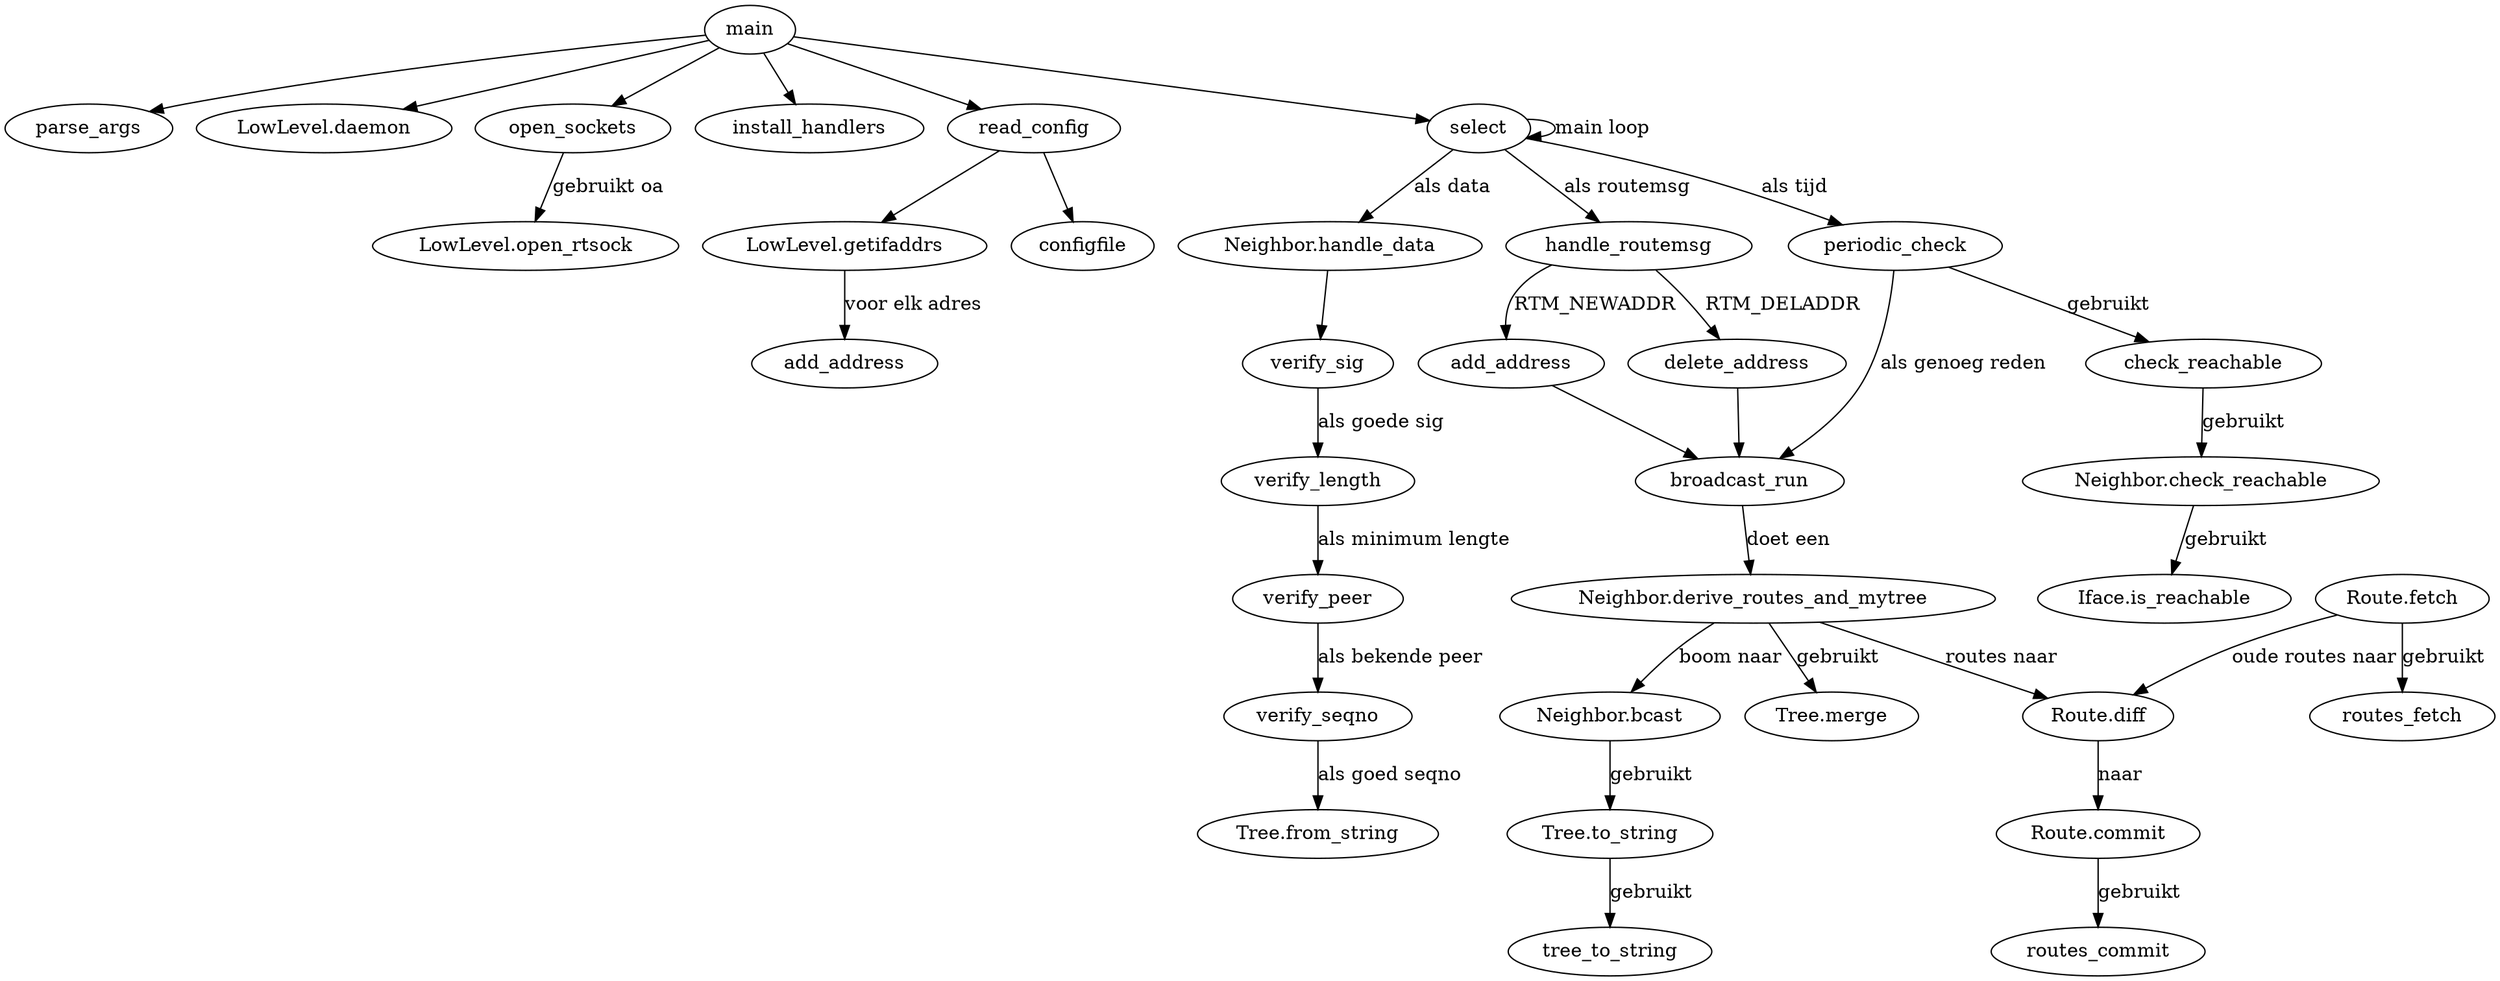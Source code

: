 digraph "lvrouted" {
main -> parse_args
main -> "LowLevel.daemon"
main -> open_sockets
open_sockets -> "LowLevel.open_rtsock" [ label = "gebruikt oa" ];
main -> install_handlers
main -> read_config
main -> select
handle_data [ label = "Neighbor.handle_data" ];
select -> handle_data [ label = "als data" ];
select -> handle_routemsg [ label = "als routemsg" ];
select -> periodic_check [ label = "als tijd" ];
select -> select [ label = "main loop" ];
broadcast_run -> newroutes [ label = "doet een" ];
newroutes [ label = "Neighbor.derive_routes_and_mytree" ];
periodic_check -> broadcast_run [ label = "als genoeg reden" ];
periodic_check -> check_reachable [ label = "gebruikt" ];
check_reachable -> "Neighbor.check_reachable" [ label = "gebruikt" ];
"Neighbor.check_reachable" -> "Iface.is_reachable"[ label = "gebruikt" ];
newroutes -> "Neighbor.bcast" [ label = "boom naar" ];
"Neighbor.bcast" -> "Tree.to_string" [ label = "gebruikt" ];
"Tree.to_string" -> "tree_to_string" [ label = "gebruikt" ];
newroutes -> "Route.diff" [ label = "routes naar" ];
"Route.fetch" -> "Route.diff" [ label = "oude routes naar" ];
"Route.fetch" -> "routes_fetch" [ label = "gebruikt" ];
"Route.diff" -> "Route.commit" [ label = "naar" ];
"Route.commit" -> "routes_commit" [ label = "gebruikt" ];
newroutes -> "Tree.merge" [ label = "gebruikt" ];

read_config -> "LowLevel.getifaddrs"
"LowLevel.getifaddrs" -> add_address [ label = "voor elk adres" ]
read_config -> "configfile"

add_address_handle_routemsg [ label = "add_address" ];
handle_routemsg -> add_address_handle_routemsg [ label = "RTM_NEWADDR" ];
add_address_handle_routemsg -> broadcast_run
handle_routemsg -> delete_address [ label =" RTM_DELADDR" ];
delete_address -> broadcast_run

handle_data -> verify_sig
verify_sig -> verify_length [ label = "als goede sig" ];
verify_length -> verify_peer [ label = "als minimum lengte" ];
verify_peer -> verify_seqno [ label = "als bekende peer" ];
verify_seqno -> "Tree.from_string" [ label = "als goed seqno" ];
}
